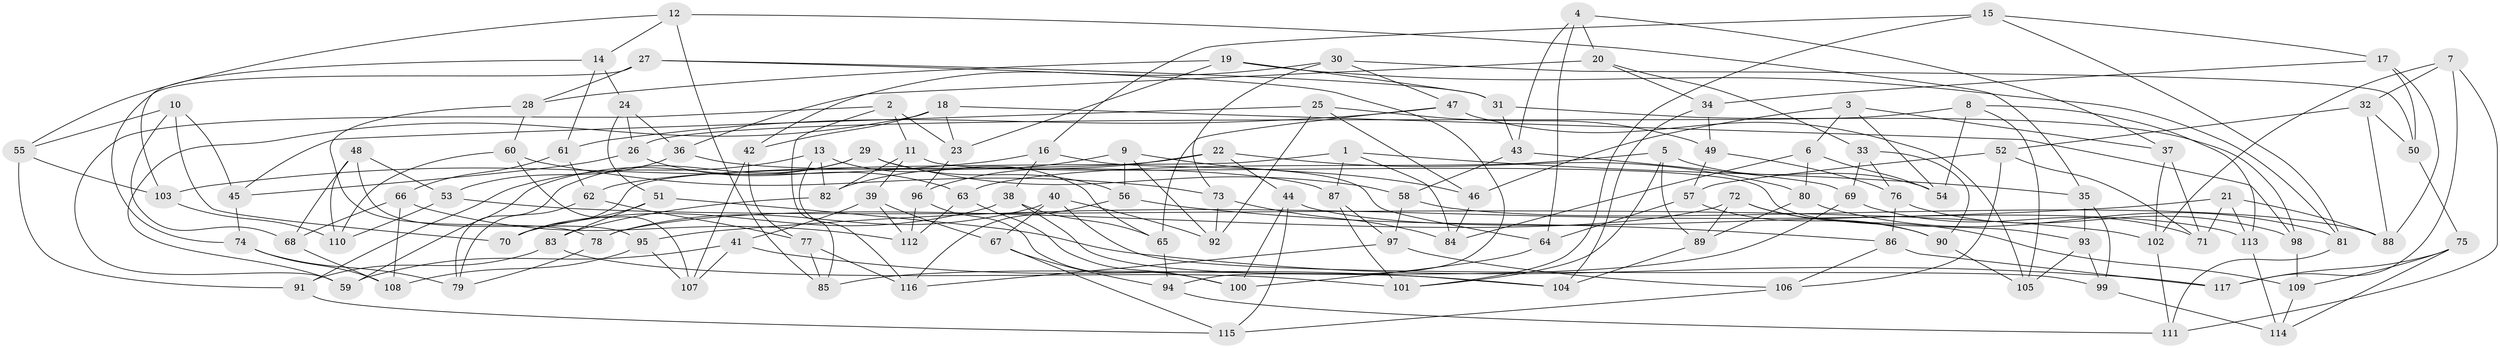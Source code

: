 // coarse degree distribution, {4: 0.7464788732394366, 11: 0.04225352112676056, 10: 0.056338028169014086, 6: 0.028169014084507043, 12: 0.028169014084507043, 3: 0.07042253521126761, 9: 0.028169014084507043}
// Generated by graph-tools (version 1.1) at 2025/53/03/04/25 22:53:31]
// undirected, 117 vertices, 234 edges
graph export_dot {
  node [color=gray90,style=filled];
  1;
  2;
  3;
  4;
  5;
  6;
  7;
  8;
  9;
  10;
  11;
  12;
  13;
  14;
  15;
  16;
  17;
  18;
  19;
  20;
  21;
  22;
  23;
  24;
  25;
  26;
  27;
  28;
  29;
  30;
  31;
  32;
  33;
  34;
  35;
  36;
  37;
  38;
  39;
  40;
  41;
  42;
  43;
  44;
  45;
  46;
  47;
  48;
  49;
  50;
  51;
  52;
  53;
  54;
  55;
  56;
  57;
  58;
  59;
  60;
  61;
  62;
  63;
  64;
  65;
  66;
  67;
  68;
  69;
  70;
  71;
  72;
  73;
  74;
  75;
  76;
  77;
  78;
  79;
  80;
  81;
  82;
  83;
  84;
  85;
  86;
  87;
  88;
  89;
  90;
  91;
  92;
  93;
  94;
  95;
  96;
  97;
  98;
  99;
  100;
  101;
  102;
  103;
  104;
  105;
  106;
  107;
  108;
  109;
  110;
  111;
  112;
  113;
  114;
  115;
  116;
  117;
  1 -- 84;
  1 -- 35;
  1 -- 87;
  1 -- 70;
  2 -- 11;
  2 -- 59;
  2 -- 23;
  2 -- 85;
  3 -- 54;
  3 -- 37;
  3 -- 46;
  3 -- 6;
  4 -- 37;
  4 -- 20;
  4 -- 64;
  4 -- 43;
  5 -- 63;
  5 -- 89;
  5 -- 54;
  5 -- 101;
  6 -- 84;
  6 -- 80;
  6 -- 54;
  7 -- 102;
  7 -- 32;
  7 -- 111;
  7 -- 117;
  8 -- 26;
  8 -- 54;
  8 -- 113;
  8 -- 105;
  9 -- 82;
  9 -- 46;
  9 -- 56;
  9 -- 92;
  10 -- 45;
  10 -- 70;
  10 -- 55;
  10 -- 68;
  11 -- 82;
  11 -- 93;
  11 -- 39;
  12 -- 35;
  12 -- 14;
  12 -- 85;
  12 -- 55;
  13 -- 65;
  13 -- 91;
  13 -- 116;
  13 -- 82;
  14 -- 103;
  14 -- 24;
  14 -- 61;
  15 -- 81;
  15 -- 17;
  15 -- 16;
  15 -- 101;
  16 -- 103;
  16 -- 38;
  16 -- 64;
  17 -- 88;
  17 -- 50;
  17 -- 34;
  18 -- 42;
  18 -- 59;
  18 -- 23;
  18 -- 98;
  19 -- 31;
  19 -- 81;
  19 -- 23;
  19 -- 28;
  20 -- 34;
  20 -- 36;
  20 -- 33;
  21 -- 88;
  21 -- 71;
  21 -- 113;
  21 -- 95;
  22 -- 62;
  22 -- 96;
  22 -- 44;
  22 -- 80;
  23 -- 96;
  24 -- 36;
  24 -- 26;
  24 -- 51;
  25 -- 92;
  25 -- 46;
  25 -- 45;
  25 -- 49;
  26 -- 63;
  26 -- 45;
  27 -- 74;
  27 -- 31;
  27 -- 94;
  27 -- 28;
  28 -- 78;
  28 -- 60;
  29 -- 79;
  29 -- 58;
  29 -- 56;
  29 -- 59;
  30 -- 42;
  30 -- 47;
  30 -- 50;
  30 -- 73;
  31 -- 43;
  31 -- 98;
  32 -- 52;
  32 -- 88;
  32 -- 50;
  33 -- 90;
  33 -- 76;
  33 -- 69;
  34 -- 104;
  34 -- 49;
  35 -- 99;
  35 -- 93;
  36 -- 87;
  36 -- 53;
  37 -- 102;
  37 -- 71;
  38 -- 70;
  38 -- 104;
  38 -- 65;
  39 -- 112;
  39 -- 41;
  39 -- 67;
  40 -- 67;
  40 -- 78;
  40 -- 92;
  40 -- 99;
  41 -- 104;
  41 -- 107;
  41 -- 59;
  42 -- 107;
  42 -- 77;
  43 -- 69;
  43 -- 58;
  44 -- 113;
  44 -- 115;
  44 -- 100;
  45 -- 74;
  46 -- 84;
  47 -- 105;
  47 -- 65;
  47 -- 61;
  48 -- 68;
  48 -- 53;
  48 -- 110;
  48 -- 95;
  49 -- 57;
  49 -- 76;
  50 -- 75;
  51 -- 117;
  51 -- 70;
  51 -- 83;
  52 -- 106;
  52 -- 57;
  52 -- 71;
  53 -- 110;
  53 -- 102;
  55 -- 91;
  55 -- 103;
  56 -- 86;
  56 -- 116;
  57 -- 64;
  57 -- 90;
  58 -- 88;
  58 -- 97;
  60 -- 73;
  60 -- 107;
  60 -- 110;
  61 -- 66;
  61 -- 62;
  62 -- 77;
  62 -- 79;
  63 -- 112;
  63 -- 100;
  64 -- 100;
  65 -- 94;
  66 -- 108;
  66 -- 112;
  66 -- 68;
  67 -- 115;
  67 -- 94;
  68 -- 108;
  69 -- 85;
  69 -- 71;
  72 -- 90;
  72 -- 78;
  72 -- 89;
  72 -- 109;
  73 -- 92;
  73 -- 84;
  74 -- 108;
  74 -- 79;
  75 -- 117;
  75 -- 109;
  75 -- 114;
  76 -- 98;
  76 -- 86;
  77 -- 85;
  77 -- 116;
  78 -- 79;
  80 -- 89;
  80 -- 81;
  81 -- 111;
  82 -- 83;
  83 -- 91;
  83 -- 101;
  86 -- 106;
  86 -- 117;
  87 -- 101;
  87 -- 97;
  89 -- 104;
  90 -- 105;
  91 -- 115;
  93 -- 105;
  93 -- 99;
  94 -- 111;
  95 -- 108;
  95 -- 107;
  96 -- 100;
  96 -- 112;
  97 -- 116;
  97 -- 106;
  98 -- 109;
  99 -- 114;
  102 -- 111;
  103 -- 110;
  106 -- 115;
  109 -- 114;
  113 -- 114;
}
